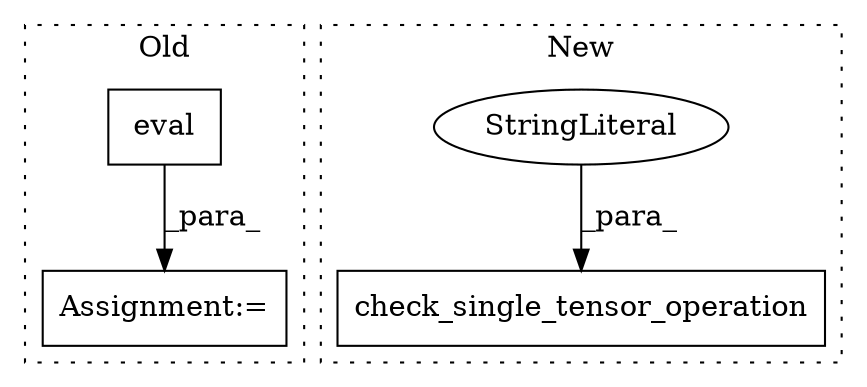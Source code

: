digraph G {
subgraph cluster0 {
1 [label="eval" a="32" s="9425,9512" l="5,1" shape="box"];
4 [label="Assignment:=" a="7" s="9391" l="1" shape="box"];
label = "Old";
style="dotted";
}
subgraph cluster1 {
2 [label="check_single_tensor_operation" a="32" s="9230,9335" l="30,1" shape="box"];
3 [label="StringLiteral" a="45" s="9260" l="24" shape="ellipse"];
label = "New";
style="dotted";
}
1 -> 4 [label="_para_"];
3 -> 2 [label="_para_"];
}